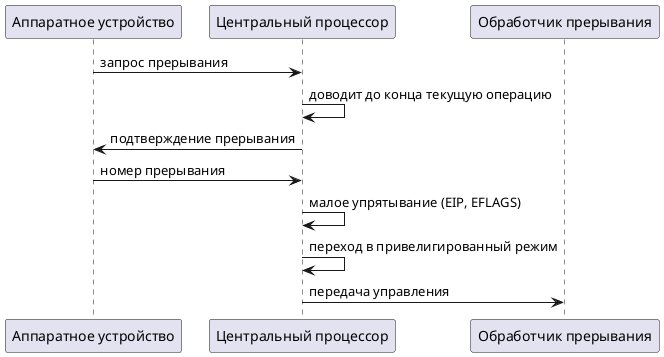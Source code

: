 @startuml

participant "Аппаратное устройство" as HW
participant "Центральный процессор" as CPU
participant "Обработчик прерывания" as IH

HW -> CPU: запрос прерывания
CPU -> CPU: доводит до конца текущую операцию
CPU -> HW: подтверждение прерывания
HW -> CPU: номер прерывания
CPU -> CPU: малое упрятывание (EIP, EFLAGS)
CPU -> CPU: переход в привелигированный режим
CPU -> IH: передача управления

@enduml